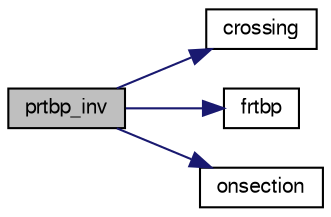 digraph G
{
  edge [fontname="FreeSans",fontsize="10",labelfontname="FreeSans",labelfontsize="10"];
  node [fontname="FreeSans",fontsize="10",shape=record];
  rankdir=LR;
  Node1 [label="prtbp_inv",height=0.2,width=0.4,color="black", fillcolor="grey75", style="filled" fontcolor="black"];
  Node1 -> Node2 [color="midnightblue",fontsize="10",style="solid",fontname="FreeSans"];
  Node2 [label="crossing",height=0.2,width=0.4,color="black", fillcolor="white", style="filled",URL="$prtbp_8c.html#ab754a9e94e62d1400859c5aa952e8d65"];
  Node1 -> Node3 [color="midnightblue",fontsize="10",style="solid",fontname="FreeSans"];
  Node3 [label="frtbp",height=0.2,width=0.4,color="black", fillcolor="white", style="filled",URL="$frtbp_8c.html#afb57f9c4c76634005cd9c8462d038f0f"];
  Node1 -> Node4 [color="midnightblue",fontsize="10",style="solid",fontname="FreeSans"];
  Node4 [label="onsection",height=0.2,width=0.4,color="black", fillcolor="white", style="filled",URL="$prtbp_8c.html#a6cced3544f6ddfed54297f12824ef0cf"];
}
